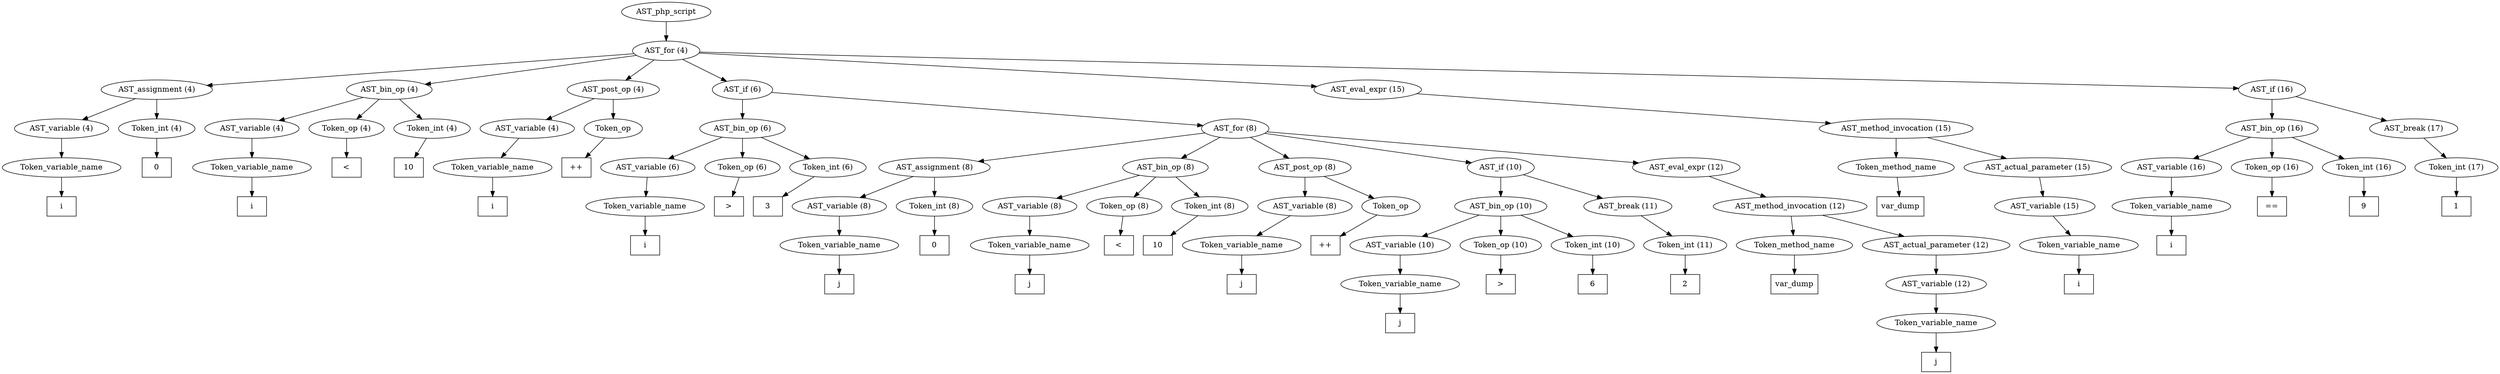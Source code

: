 /*
 * AST in dot format generated by phc -- the PHP compiler
 */

digraph AST {
node_0 [label="AST_php_script"];
node_1 [label="AST_for (4)"];
node_2 [label="AST_assignment (4)"];
node_3 [label="AST_variable (4)"];
node_4 [label="Token_variable_name"];
node_5 [label="i", shape=box]
node_4 -> node_5;
node_3 -> node_4;
node_6 [label="Token_int (4)"];
node_7 [label="0", shape=box]
node_6 -> node_7;
node_2 -> node_6;
node_2 -> node_3;
node_8 [label="AST_bin_op (4)"];
node_9 [label="AST_variable (4)"];
node_10 [label="Token_variable_name"];
node_11 [label="i", shape=box]
node_10 -> node_11;
node_9 -> node_10;
node_12 [label="Token_op (4)"];
node_13 [label="<", shape=box]
node_12 -> node_13;
node_14 [label="Token_int (4)"];
node_15 [label="10", shape=box]
node_14 -> node_15;
node_8 -> node_14;
node_8 -> node_12;
node_8 -> node_9;
node_16 [label="AST_post_op (4)"];
node_17 [label="AST_variable (4)"];
node_18 [label="Token_variable_name"];
node_19 [label="i", shape=box]
node_18 -> node_19;
node_17 -> node_18;
node_20 [label="Token_op"];
node_21 [label="++", shape=box]
node_20 -> node_21;
node_16 -> node_20;
node_16 -> node_17;
node_22 [label="AST_if (6)"];
node_23 [label="AST_bin_op (6)"];
node_24 [label="AST_variable (6)"];
node_25 [label="Token_variable_name"];
node_26 [label="i", shape=box]
node_25 -> node_26;
node_24 -> node_25;
node_27 [label="Token_op (6)"];
node_28 [label=">", shape=box]
node_27 -> node_28;
node_29 [label="Token_int (6)"];
node_30 [label="3", shape=box]
node_29 -> node_30;
node_23 -> node_29;
node_23 -> node_27;
node_23 -> node_24;
node_31 [label="AST_for (8)"];
node_32 [label="AST_assignment (8)"];
node_33 [label="AST_variable (8)"];
node_34 [label="Token_variable_name"];
node_35 [label="j", shape=box]
node_34 -> node_35;
node_33 -> node_34;
node_36 [label="Token_int (8)"];
node_37 [label="0", shape=box]
node_36 -> node_37;
node_32 -> node_36;
node_32 -> node_33;
node_38 [label="AST_bin_op (8)"];
node_39 [label="AST_variable (8)"];
node_40 [label="Token_variable_name"];
node_41 [label="j", shape=box]
node_40 -> node_41;
node_39 -> node_40;
node_42 [label="Token_op (8)"];
node_43 [label="<", shape=box]
node_42 -> node_43;
node_44 [label="Token_int (8)"];
node_45 [label="10", shape=box]
node_44 -> node_45;
node_38 -> node_44;
node_38 -> node_42;
node_38 -> node_39;
node_46 [label="AST_post_op (8)"];
node_47 [label="AST_variable (8)"];
node_48 [label="Token_variable_name"];
node_49 [label="j", shape=box]
node_48 -> node_49;
node_47 -> node_48;
node_50 [label="Token_op"];
node_51 [label="++", shape=box]
node_50 -> node_51;
node_46 -> node_50;
node_46 -> node_47;
node_52 [label="AST_if (10)"];
node_53 [label="AST_bin_op (10)"];
node_54 [label="AST_variable (10)"];
node_55 [label="Token_variable_name"];
node_56 [label="j", shape=box]
node_55 -> node_56;
node_54 -> node_55;
node_57 [label="Token_op (10)"];
node_58 [label=">", shape=box]
node_57 -> node_58;
node_59 [label="Token_int (10)"];
node_60 [label="6", shape=box]
node_59 -> node_60;
node_53 -> node_59;
node_53 -> node_57;
node_53 -> node_54;
node_61 [label="AST_break (11)"];
node_62 [label="Token_int (11)"];
node_63 [label="2", shape=box]
node_62 -> node_63;
node_61 -> node_62;
node_52 -> node_61;
node_52 -> node_53;
node_64 [label="AST_eval_expr (12)"];
node_65 [label="AST_method_invocation (12)"];
node_66 [label="Token_method_name"];
node_67 [label="var_dump", shape=box]
node_66 -> node_67;
node_68 [label="AST_actual_parameter (12)"];
node_69 [label="AST_variable (12)"];
node_70 [label="Token_variable_name"];
node_71 [label="j", shape=box]
node_70 -> node_71;
node_69 -> node_70;
node_68 -> node_69;
node_65 -> node_68;
node_65 -> node_66;
node_64 -> node_65;
node_31 -> node_64;
node_31 -> node_52;
node_31 -> node_46;
node_31 -> node_38;
node_31 -> node_32;
node_22 -> node_31;
node_22 -> node_23;
node_72 [label="AST_eval_expr (15)"];
node_73 [label="AST_method_invocation (15)"];
node_74 [label="Token_method_name"];
node_75 [label="var_dump", shape=box]
node_74 -> node_75;
node_76 [label="AST_actual_parameter (15)"];
node_77 [label="AST_variable (15)"];
node_78 [label="Token_variable_name"];
node_79 [label="i", shape=box]
node_78 -> node_79;
node_77 -> node_78;
node_76 -> node_77;
node_73 -> node_76;
node_73 -> node_74;
node_72 -> node_73;
node_80 [label="AST_if (16)"];
node_81 [label="AST_bin_op (16)"];
node_82 [label="AST_variable (16)"];
node_83 [label="Token_variable_name"];
node_84 [label="i", shape=box]
node_83 -> node_84;
node_82 -> node_83;
node_85 [label="Token_op (16)"];
node_86 [label="==", shape=box]
node_85 -> node_86;
node_87 [label="Token_int (16)"];
node_88 [label="9", shape=box]
node_87 -> node_88;
node_81 -> node_87;
node_81 -> node_85;
node_81 -> node_82;
node_89 [label="AST_break (17)"];
node_90 [label="Token_int (17)"];
node_91 [label="1", shape=box]
node_90 -> node_91;
node_89 -> node_90;
node_80 -> node_89;
node_80 -> node_81;
node_1 -> node_80;
node_1 -> node_72;
node_1 -> node_22;
node_1 -> node_16;
node_1 -> node_8;
node_1 -> node_2;
node_0 -> node_1;
}
